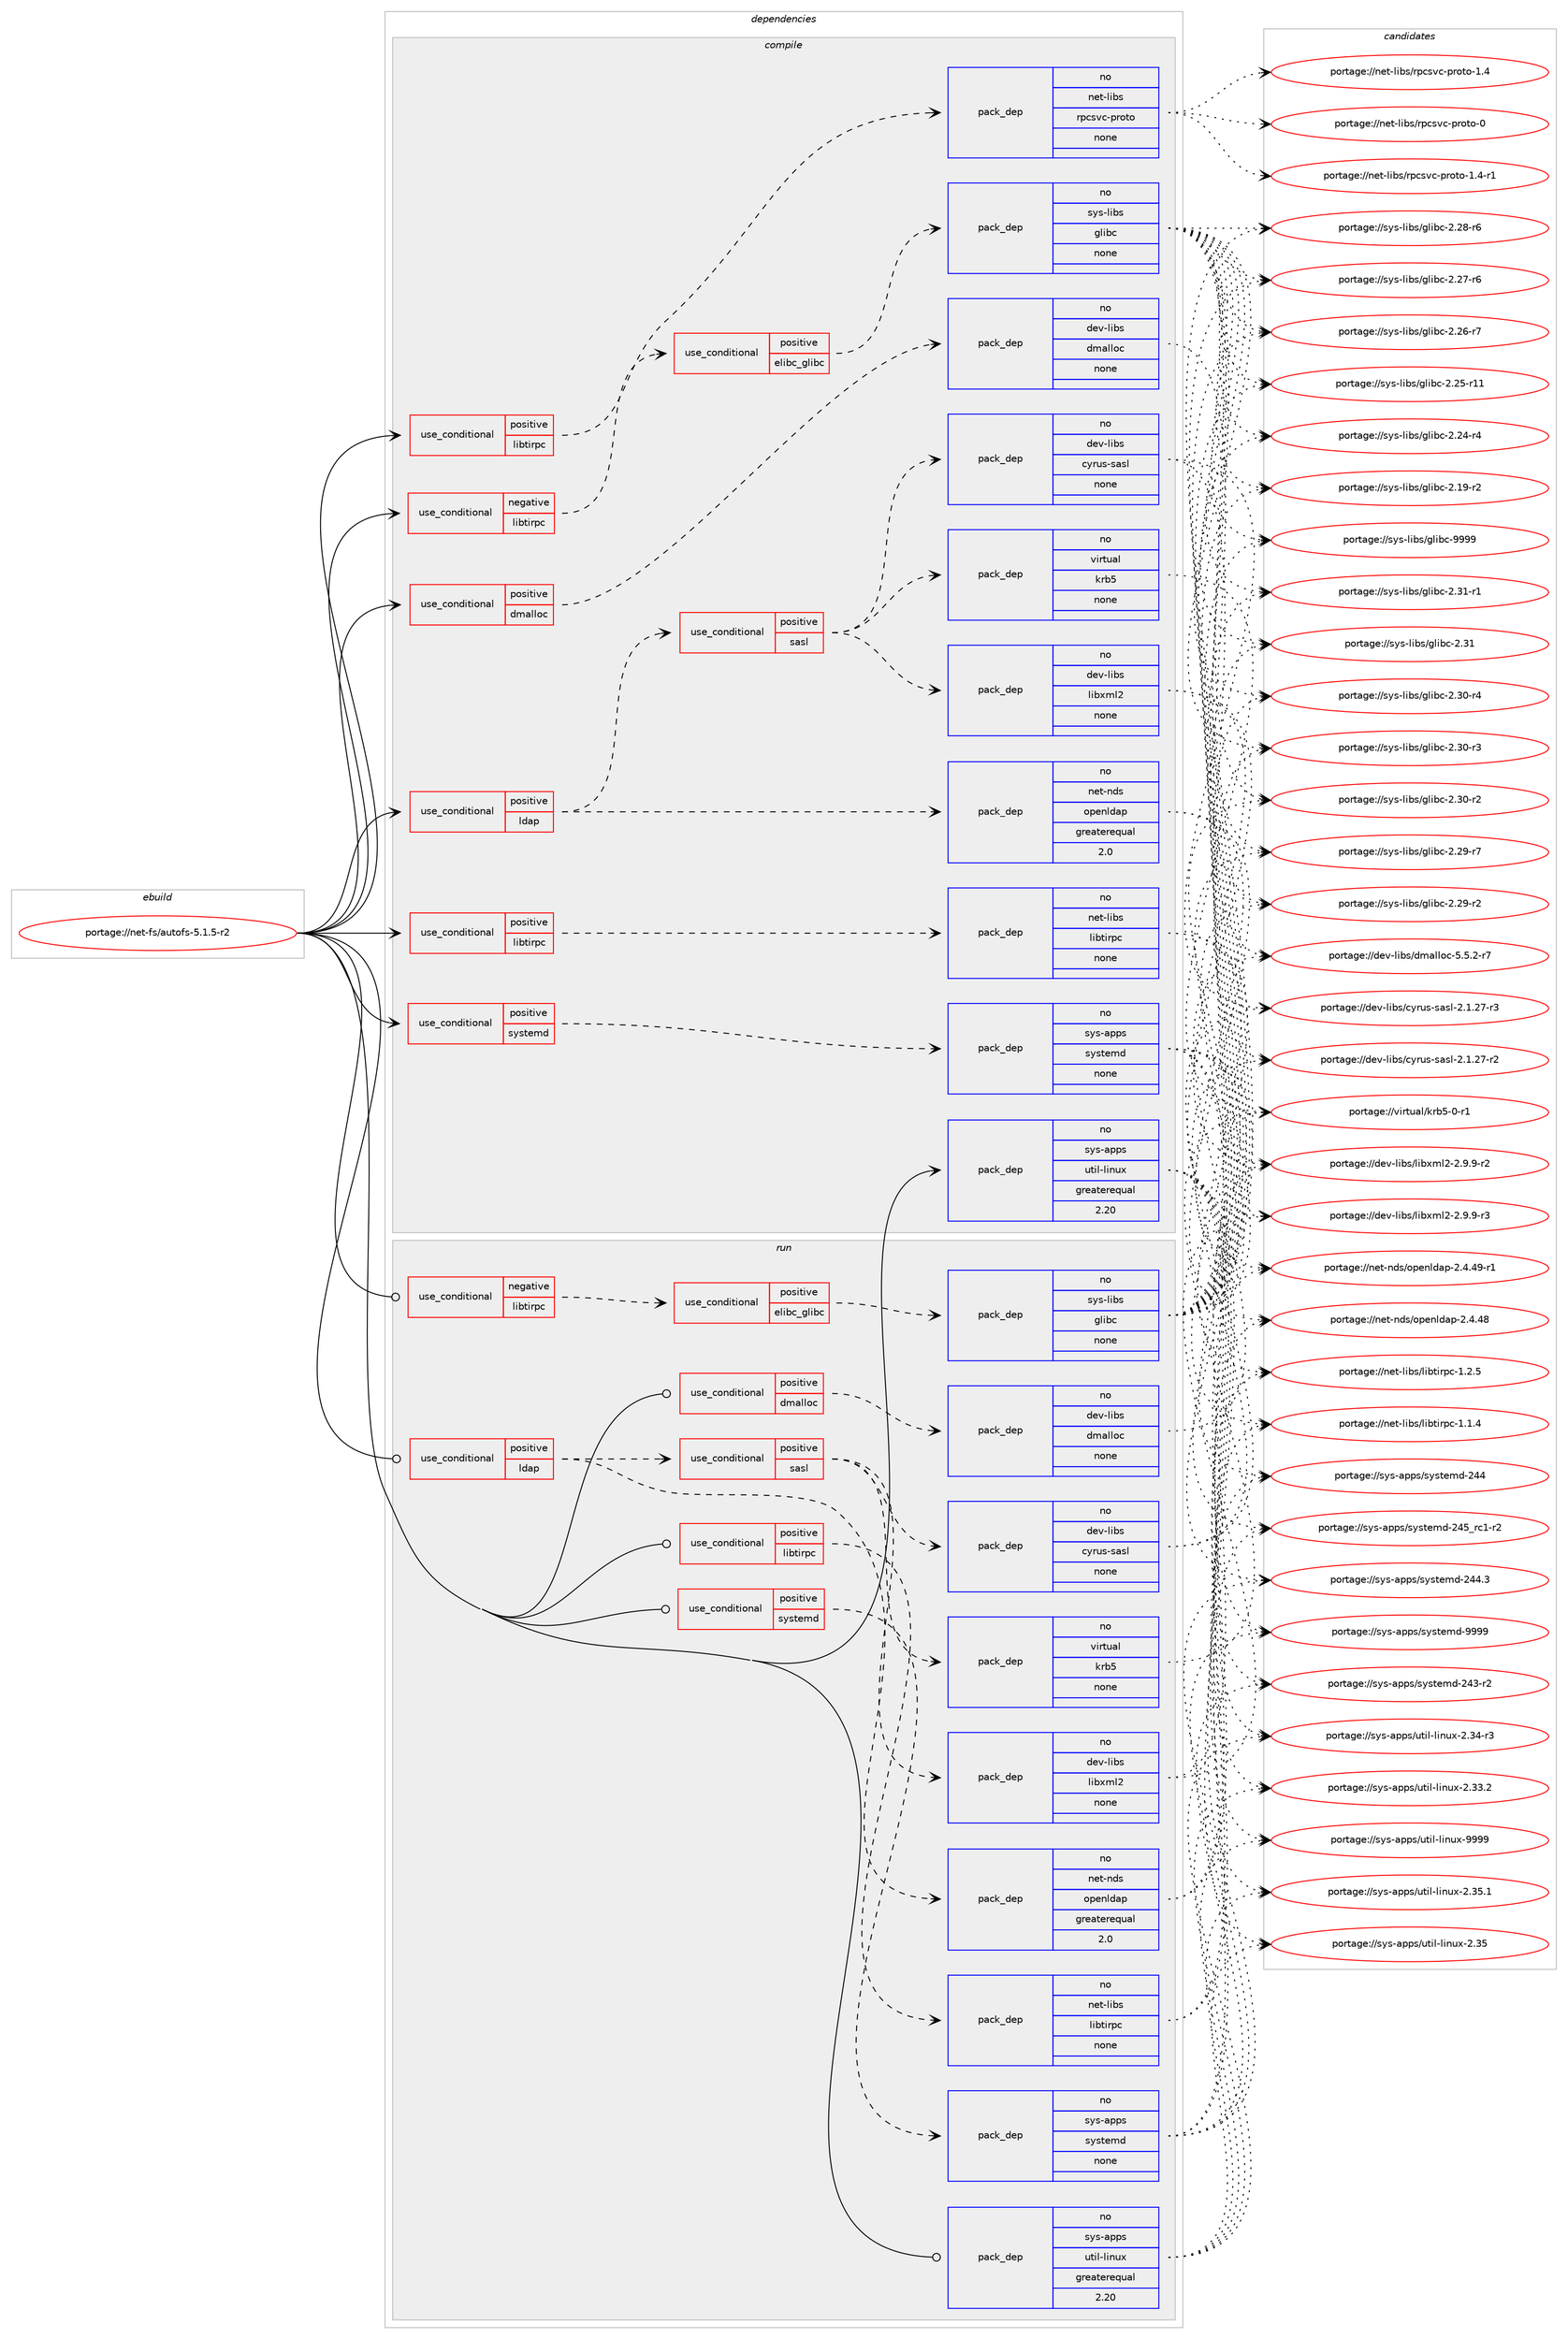 digraph prolog {

# *************
# Graph options
# *************

newrank=true;
concentrate=true;
compound=true;
graph [rankdir=LR,fontname=Helvetica,fontsize=10,ranksep=1.5];#, ranksep=2.5, nodesep=0.2];
edge  [arrowhead=vee];
node  [fontname=Helvetica,fontsize=10];

# **********
# The ebuild
# **********

subgraph cluster_leftcol {
color=gray;
rank=same;
label=<<i>ebuild</i>>;
id [label="portage://net-fs/autofs-5.1.5-r2", color=red, width=4, href="../net-fs/autofs-5.1.5-r2.svg"];
}

# ****************
# The dependencies
# ****************

subgraph cluster_midcol {
color=gray;
label=<<i>dependencies</i>>;
subgraph cluster_compile {
fillcolor="#eeeeee";
style=filled;
label=<<i>compile</i>>;
subgraph cond21529 {
dependency95850 [label=<<TABLE BORDER="0" CELLBORDER="1" CELLSPACING="0" CELLPADDING="4"><TR><TD ROWSPAN="3" CELLPADDING="10">use_conditional</TD></TR><TR><TD>negative</TD></TR><TR><TD>libtirpc</TD></TR></TABLE>>, shape=none, color=red];
subgraph cond21530 {
dependency95851 [label=<<TABLE BORDER="0" CELLBORDER="1" CELLSPACING="0" CELLPADDING="4"><TR><TD ROWSPAN="3" CELLPADDING="10">use_conditional</TD></TR><TR><TD>positive</TD></TR><TR><TD>elibc_glibc</TD></TR></TABLE>>, shape=none, color=red];
subgraph pack72554 {
dependency95852 [label=<<TABLE BORDER="0" CELLBORDER="1" CELLSPACING="0" CELLPADDING="4" WIDTH="220"><TR><TD ROWSPAN="6" CELLPADDING="30">pack_dep</TD></TR><TR><TD WIDTH="110">no</TD></TR><TR><TD>sys-libs</TD></TR><TR><TD>glibc</TD></TR><TR><TD>none</TD></TR><TR><TD></TD></TR></TABLE>>, shape=none, color=blue];
}
dependency95851:e -> dependency95852:w [weight=20,style="dashed",arrowhead="vee"];
}
dependency95850:e -> dependency95851:w [weight=20,style="dashed",arrowhead="vee"];
}
id:e -> dependency95850:w [weight=20,style="solid",arrowhead="vee"];
subgraph cond21531 {
dependency95853 [label=<<TABLE BORDER="0" CELLBORDER="1" CELLSPACING="0" CELLPADDING="4"><TR><TD ROWSPAN="3" CELLPADDING="10">use_conditional</TD></TR><TR><TD>positive</TD></TR><TR><TD>dmalloc</TD></TR></TABLE>>, shape=none, color=red];
subgraph pack72555 {
dependency95854 [label=<<TABLE BORDER="0" CELLBORDER="1" CELLSPACING="0" CELLPADDING="4" WIDTH="220"><TR><TD ROWSPAN="6" CELLPADDING="30">pack_dep</TD></TR><TR><TD WIDTH="110">no</TD></TR><TR><TD>dev-libs</TD></TR><TR><TD>dmalloc</TD></TR><TR><TD>none</TD></TR><TR><TD></TD></TR></TABLE>>, shape=none, color=blue];
}
dependency95853:e -> dependency95854:w [weight=20,style="dashed",arrowhead="vee"];
}
id:e -> dependency95853:w [weight=20,style="solid",arrowhead="vee"];
subgraph cond21532 {
dependency95855 [label=<<TABLE BORDER="0" CELLBORDER="1" CELLSPACING="0" CELLPADDING="4"><TR><TD ROWSPAN="3" CELLPADDING="10">use_conditional</TD></TR><TR><TD>positive</TD></TR><TR><TD>ldap</TD></TR></TABLE>>, shape=none, color=red];
subgraph pack72556 {
dependency95856 [label=<<TABLE BORDER="0" CELLBORDER="1" CELLSPACING="0" CELLPADDING="4" WIDTH="220"><TR><TD ROWSPAN="6" CELLPADDING="30">pack_dep</TD></TR><TR><TD WIDTH="110">no</TD></TR><TR><TD>net-nds</TD></TR><TR><TD>openldap</TD></TR><TR><TD>greaterequal</TD></TR><TR><TD>2.0</TD></TR></TABLE>>, shape=none, color=blue];
}
dependency95855:e -> dependency95856:w [weight=20,style="dashed",arrowhead="vee"];
subgraph cond21533 {
dependency95857 [label=<<TABLE BORDER="0" CELLBORDER="1" CELLSPACING="0" CELLPADDING="4"><TR><TD ROWSPAN="3" CELLPADDING="10">use_conditional</TD></TR><TR><TD>positive</TD></TR><TR><TD>sasl</TD></TR></TABLE>>, shape=none, color=red];
subgraph pack72557 {
dependency95858 [label=<<TABLE BORDER="0" CELLBORDER="1" CELLSPACING="0" CELLPADDING="4" WIDTH="220"><TR><TD ROWSPAN="6" CELLPADDING="30">pack_dep</TD></TR><TR><TD WIDTH="110">no</TD></TR><TR><TD>dev-libs</TD></TR><TR><TD>cyrus-sasl</TD></TR><TR><TD>none</TD></TR><TR><TD></TD></TR></TABLE>>, shape=none, color=blue];
}
dependency95857:e -> dependency95858:w [weight=20,style="dashed",arrowhead="vee"];
subgraph pack72558 {
dependency95859 [label=<<TABLE BORDER="0" CELLBORDER="1" CELLSPACING="0" CELLPADDING="4" WIDTH="220"><TR><TD ROWSPAN="6" CELLPADDING="30">pack_dep</TD></TR><TR><TD WIDTH="110">no</TD></TR><TR><TD>dev-libs</TD></TR><TR><TD>libxml2</TD></TR><TR><TD>none</TD></TR><TR><TD></TD></TR></TABLE>>, shape=none, color=blue];
}
dependency95857:e -> dependency95859:w [weight=20,style="dashed",arrowhead="vee"];
subgraph pack72559 {
dependency95860 [label=<<TABLE BORDER="0" CELLBORDER="1" CELLSPACING="0" CELLPADDING="4" WIDTH="220"><TR><TD ROWSPAN="6" CELLPADDING="30">pack_dep</TD></TR><TR><TD WIDTH="110">no</TD></TR><TR><TD>virtual</TD></TR><TR><TD>krb5</TD></TR><TR><TD>none</TD></TR><TR><TD></TD></TR></TABLE>>, shape=none, color=blue];
}
dependency95857:e -> dependency95860:w [weight=20,style="dashed",arrowhead="vee"];
}
dependency95855:e -> dependency95857:w [weight=20,style="dashed",arrowhead="vee"];
}
id:e -> dependency95855:w [weight=20,style="solid",arrowhead="vee"];
subgraph cond21534 {
dependency95861 [label=<<TABLE BORDER="0" CELLBORDER="1" CELLSPACING="0" CELLPADDING="4"><TR><TD ROWSPAN="3" CELLPADDING="10">use_conditional</TD></TR><TR><TD>positive</TD></TR><TR><TD>libtirpc</TD></TR></TABLE>>, shape=none, color=red];
subgraph pack72560 {
dependency95862 [label=<<TABLE BORDER="0" CELLBORDER="1" CELLSPACING="0" CELLPADDING="4" WIDTH="220"><TR><TD ROWSPAN="6" CELLPADDING="30">pack_dep</TD></TR><TR><TD WIDTH="110">no</TD></TR><TR><TD>net-libs</TD></TR><TR><TD>libtirpc</TD></TR><TR><TD>none</TD></TR><TR><TD></TD></TR></TABLE>>, shape=none, color=blue];
}
dependency95861:e -> dependency95862:w [weight=20,style="dashed",arrowhead="vee"];
}
id:e -> dependency95861:w [weight=20,style="solid",arrowhead="vee"];
subgraph cond21535 {
dependency95863 [label=<<TABLE BORDER="0" CELLBORDER="1" CELLSPACING="0" CELLPADDING="4"><TR><TD ROWSPAN="3" CELLPADDING="10">use_conditional</TD></TR><TR><TD>positive</TD></TR><TR><TD>libtirpc</TD></TR></TABLE>>, shape=none, color=red];
subgraph pack72561 {
dependency95864 [label=<<TABLE BORDER="0" CELLBORDER="1" CELLSPACING="0" CELLPADDING="4" WIDTH="220"><TR><TD ROWSPAN="6" CELLPADDING="30">pack_dep</TD></TR><TR><TD WIDTH="110">no</TD></TR><TR><TD>net-libs</TD></TR><TR><TD>rpcsvc-proto</TD></TR><TR><TD>none</TD></TR><TR><TD></TD></TR></TABLE>>, shape=none, color=blue];
}
dependency95863:e -> dependency95864:w [weight=20,style="dashed",arrowhead="vee"];
}
id:e -> dependency95863:w [weight=20,style="solid",arrowhead="vee"];
subgraph cond21536 {
dependency95865 [label=<<TABLE BORDER="0" CELLBORDER="1" CELLSPACING="0" CELLPADDING="4"><TR><TD ROWSPAN="3" CELLPADDING="10">use_conditional</TD></TR><TR><TD>positive</TD></TR><TR><TD>systemd</TD></TR></TABLE>>, shape=none, color=red];
subgraph pack72562 {
dependency95866 [label=<<TABLE BORDER="0" CELLBORDER="1" CELLSPACING="0" CELLPADDING="4" WIDTH="220"><TR><TD ROWSPAN="6" CELLPADDING="30">pack_dep</TD></TR><TR><TD WIDTH="110">no</TD></TR><TR><TD>sys-apps</TD></TR><TR><TD>systemd</TD></TR><TR><TD>none</TD></TR><TR><TD></TD></TR></TABLE>>, shape=none, color=blue];
}
dependency95865:e -> dependency95866:w [weight=20,style="dashed",arrowhead="vee"];
}
id:e -> dependency95865:w [weight=20,style="solid",arrowhead="vee"];
subgraph pack72563 {
dependency95867 [label=<<TABLE BORDER="0" CELLBORDER="1" CELLSPACING="0" CELLPADDING="4" WIDTH="220"><TR><TD ROWSPAN="6" CELLPADDING="30">pack_dep</TD></TR><TR><TD WIDTH="110">no</TD></TR><TR><TD>sys-apps</TD></TR><TR><TD>util-linux</TD></TR><TR><TD>greaterequal</TD></TR><TR><TD>2.20</TD></TR></TABLE>>, shape=none, color=blue];
}
id:e -> dependency95867:w [weight=20,style="solid",arrowhead="vee"];
}
subgraph cluster_compileandrun {
fillcolor="#eeeeee";
style=filled;
label=<<i>compile and run</i>>;
}
subgraph cluster_run {
fillcolor="#eeeeee";
style=filled;
label=<<i>run</i>>;
subgraph cond21537 {
dependency95868 [label=<<TABLE BORDER="0" CELLBORDER="1" CELLSPACING="0" CELLPADDING="4"><TR><TD ROWSPAN="3" CELLPADDING="10">use_conditional</TD></TR><TR><TD>negative</TD></TR><TR><TD>libtirpc</TD></TR></TABLE>>, shape=none, color=red];
subgraph cond21538 {
dependency95869 [label=<<TABLE BORDER="0" CELLBORDER="1" CELLSPACING="0" CELLPADDING="4"><TR><TD ROWSPAN="3" CELLPADDING="10">use_conditional</TD></TR><TR><TD>positive</TD></TR><TR><TD>elibc_glibc</TD></TR></TABLE>>, shape=none, color=red];
subgraph pack72564 {
dependency95870 [label=<<TABLE BORDER="0" CELLBORDER="1" CELLSPACING="0" CELLPADDING="4" WIDTH="220"><TR><TD ROWSPAN="6" CELLPADDING="30">pack_dep</TD></TR><TR><TD WIDTH="110">no</TD></TR><TR><TD>sys-libs</TD></TR><TR><TD>glibc</TD></TR><TR><TD>none</TD></TR><TR><TD></TD></TR></TABLE>>, shape=none, color=blue];
}
dependency95869:e -> dependency95870:w [weight=20,style="dashed",arrowhead="vee"];
}
dependency95868:e -> dependency95869:w [weight=20,style="dashed",arrowhead="vee"];
}
id:e -> dependency95868:w [weight=20,style="solid",arrowhead="odot"];
subgraph cond21539 {
dependency95871 [label=<<TABLE BORDER="0" CELLBORDER="1" CELLSPACING="0" CELLPADDING="4"><TR><TD ROWSPAN="3" CELLPADDING="10">use_conditional</TD></TR><TR><TD>positive</TD></TR><TR><TD>dmalloc</TD></TR></TABLE>>, shape=none, color=red];
subgraph pack72565 {
dependency95872 [label=<<TABLE BORDER="0" CELLBORDER="1" CELLSPACING="0" CELLPADDING="4" WIDTH="220"><TR><TD ROWSPAN="6" CELLPADDING="30">pack_dep</TD></TR><TR><TD WIDTH="110">no</TD></TR><TR><TD>dev-libs</TD></TR><TR><TD>dmalloc</TD></TR><TR><TD>none</TD></TR><TR><TD></TD></TR></TABLE>>, shape=none, color=blue];
}
dependency95871:e -> dependency95872:w [weight=20,style="dashed",arrowhead="vee"];
}
id:e -> dependency95871:w [weight=20,style="solid",arrowhead="odot"];
subgraph cond21540 {
dependency95873 [label=<<TABLE BORDER="0" CELLBORDER="1" CELLSPACING="0" CELLPADDING="4"><TR><TD ROWSPAN="3" CELLPADDING="10">use_conditional</TD></TR><TR><TD>positive</TD></TR><TR><TD>ldap</TD></TR></TABLE>>, shape=none, color=red];
subgraph pack72566 {
dependency95874 [label=<<TABLE BORDER="0" CELLBORDER="1" CELLSPACING="0" CELLPADDING="4" WIDTH="220"><TR><TD ROWSPAN="6" CELLPADDING="30">pack_dep</TD></TR><TR><TD WIDTH="110">no</TD></TR><TR><TD>net-nds</TD></TR><TR><TD>openldap</TD></TR><TR><TD>greaterequal</TD></TR><TR><TD>2.0</TD></TR></TABLE>>, shape=none, color=blue];
}
dependency95873:e -> dependency95874:w [weight=20,style="dashed",arrowhead="vee"];
subgraph cond21541 {
dependency95875 [label=<<TABLE BORDER="0" CELLBORDER="1" CELLSPACING="0" CELLPADDING="4"><TR><TD ROWSPAN="3" CELLPADDING="10">use_conditional</TD></TR><TR><TD>positive</TD></TR><TR><TD>sasl</TD></TR></TABLE>>, shape=none, color=red];
subgraph pack72567 {
dependency95876 [label=<<TABLE BORDER="0" CELLBORDER="1" CELLSPACING="0" CELLPADDING="4" WIDTH="220"><TR><TD ROWSPAN="6" CELLPADDING="30">pack_dep</TD></TR><TR><TD WIDTH="110">no</TD></TR><TR><TD>dev-libs</TD></TR><TR><TD>cyrus-sasl</TD></TR><TR><TD>none</TD></TR><TR><TD></TD></TR></TABLE>>, shape=none, color=blue];
}
dependency95875:e -> dependency95876:w [weight=20,style="dashed",arrowhead="vee"];
subgraph pack72568 {
dependency95877 [label=<<TABLE BORDER="0" CELLBORDER="1" CELLSPACING="0" CELLPADDING="4" WIDTH="220"><TR><TD ROWSPAN="6" CELLPADDING="30">pack_dep</TD></TR><TR><TD WIDTH="110">no</TD></TR><TR><TD>dev-libs</TD></TR><TR><TD>libxml2</TD></TR><TR><TD>none</TD></TR><TR><TD></TD></TR></TABLE>>, shape=none, color=blue];
}
dependency95875:e -> dependency95877:w [weight=20,style="dashed",arrowhead="vee"];
subgraph pack72569 {
dependency95878 [label=<<TABLE BORDER="0" CELLBORDER="1" CELLSPACING="0" CELLPADDING="4" WIDTH="220"><TR><TD ROWSPAN="6" CELLPADDING="30">pack_dep</TD></TR><TR><TD WIDTH="110">no</TD></TR><TR><TD>virtual</TD></TR><TR><TD>krb5</TD></TR><TR><TD>none</TD></TR><TR><TD></TD></TR></TABLE>>, shape=none, color=blue];
}
dependency95875:e -> dependency95878:w [weight=20,style="dashed",arrowhead="vee"];
}
dependency95873:e -> dependency95875:w [weight=20,style="dashed",arrowhead="vee"];
}
id:e -> dependency95873:w [weight=20,style="solid",arrowhead="odot"];
subgraph cond21542 {
dependency95879 [label=<<TABLE BORDER="0" CELLBORDER="1" CELLSPACING="0" CELLPADDING="4"><TR><TD ROWSPAN="3" CELLPADDING="10">use_conditional</TD></TR><TR><TD>positive</TD></TR><TR><TD>libtirpc</TD></TR></TABLE>>, shape=none, color=red];
subgraph pack72570 {
dependency95880 [label=<<TABLE BORDER="0" CELLBORDER="1" CELLSPACING="0" CELLPADDING="4" WIDTH="220"><TR><TD ROWSPAN="6" CELLPADDING="30">pack_dep</TD></TR><TR><TD WIDTH="110">no</TD></TR><TR><TD>net-libs</TD></TR><TR><TD>libtirpc</TD></TR><TR><TD>none</TD></TR><TR><TD></TD></TR></TABLE>>, shape=none, color=blue];
}
dependency95879:e -> dependency95880:w [weight=20,style="dashed",arrowhead="vee"];
}
id:e -> dependency95879:w [weight=20,style="solid",arrowhead="odot"];
subgraph cond21543 {
dependency95881 [label=<<TABLE BORDER="0" CELLBORDER="1" CELLSPACING="0" CELLPADDING="4"><TR><TD ROWSPAN="3" CELLPADDING="10">use_conditional</TD></TR><TR><TD>positive</TD></TR><TR><TD>systemd</TD></TR></TABLE>>, shape=none, color=red];
subgraph pack72571 {
dependency95882 [label=<<TABLE BORDER="0" CELLBORDER="1" CELLSPACING="0" CELLPADDING="4" WIDTH="220"><TR><TD ROWSPAN="6" CELLPADDING="30">pack_dep</TD></TR><TR><TD WIDTH="110">no</TD></TR><TR><TD>sys-apps</TD></TR><TR><TD>systemd</TD></TR><TR><TD>none</TD></TR><TR><TD></TD></TR></TABLE>>, shape=none, color=blue];
}
dependency95881:e -> dependency95882:w [weight=20,style="dashed",arrowhead="vee"];
}
id:e -> dependency95881:w [weight=20,style="solid",arrowhead="odot"];
subgraph pack72572 {
dependency95883 [label=<<TABLE BORDER="0" CELLBORDER="1" CELLSPACING="0" CELLPADDING="4" WIDTH="220"><TR><TD ROWSPAN="6" CELLPADDING="30">pack_dep</TD></TR><TR><TD WIDTH="110">no</TD></TR><TR><TD>sys-apps</TD></TR><TR><TD>util-linux</TD></TR><TR><TD>greaterequal</TD></TR><TR><TD>2.20</TD></TR></TABLE>>, shape=none, color=blue];
}
id:e -> dependency95883:w [weight=20,style="solid",arrowhead="odot"];
}
}

# **************
# The candidates
# **************

subgraph cluster_choices {
rank=same;
color=gray;
label=<<i>candidates</i>>;

subgraph choice72554 {
color=black;
nodesep=1;
choice11512111545108105981154710310810598994557575757 [label="portage://sys-libs/glibc-9999", color=red, width=4,href="../sys-libs/glibc-9999.svg"];
choice115121115451081059811547103108105989945504651494511449 [label="portage://sys-libs/glibc-2.31-r1", color=red, width=4,href="../sys-libs/glibc-2.31-r1.svg"];
choice11512111545108105981154710310810598994550465149 [label="portage://sys-libs/glibc-2.31", color=red, width=4,href="../sys-libs/glibc-2.31.svg"];
choice115121115451081059811547103108105989945504651484511452 [label="portage://sys-libs/glibc-2.30-r4", color=red, width=4,href="../sys-libs/glibc-2.30-r4.svg"];
choice115121115451081059811547103108105989945504651484511451 [label="portage://sys-libs/glibc-2.30-r3", color=red, width=4,href="../sys-libs/glibc-2.30-r3.svg"];
choice115121115451081059811547103108105989945504651484511450 [label="portage://sys-libs/glibc-2.30-r2", color=red, width=4,href="../sys-libs/glibc-2.30-r2.svg"];
choice115121115451081059811547103108105989945504650574511455 [label="portage://sys-libs/glibc-2.29-r7", color=red, width=4,href="../sys-libs/glibc-2.29-r7.svg"];
choice115121115451081059811547103108105989945504650574511450 [label="portage://sys-libs/glibc-2.29-r2", color=red, width=4,href="../sys-libs/glibc-2.29-r2.svg"];
choice115121115451081059811547103108105989945504650564511454 [label="portage://sys-libs/glibc-2.28-r6", color=red, width=4,href="../sys-libs/glibc-2.28-r6.svg"];
choice115121115451081059811547103108105989945504650554511454 [label="portage://sys-libs/glibc-2.27-r6", color=red, width=4,href="../sys-libs/glibc-2.27-r6.svg"];
choice115121115451081059811547103108105989945504650544511455 [label="portage://sys-libs/glibc-2.26-r7", color=red, width=4,href="../sys-libs/glibc-2.26-r7.svg"];
choice11512111545108105981154710310810598994550465053451144949 [label="portage://sys-libs/glibc-2.25-r11", color=red, width=4,href="../sys-libs/glibc-2.25-r11.svg"];
choice115121115451081059811547103108105989945504650524511452 [label="portage://sys-libs/glibc-2.24-r4", color=red, width=4,href="../sys-libs/glibc-2.24-r4.svg"];
choice115121115451081059811547103108105989945504649574511450 [label="portage://sys-libs/glibc-2.19-r2", color=red, width=4,href="../sys-libs/glibc-2.19-r2.svg"];
dependency95852:e -> choice11512111545108105981154710310810598994557575757:w [style=dotted,weight="100"];
dependency95852:e -> choice115121115451081059811547103108105989945504651494511449:w [style=dotted,weight="100"];
dependency95852:e -> choice11512111545108105981154710310810598994550465149:w [style=dotted,weight="100"];
dependency95852:e -> choice115121115451081059811547103108105989945504651484511452:w [style=dotted,weight="100"];
dependency95852:e -> choice115121115451081059811547103108105989945504651484511451:w [style=dotted,weight="100"];
dependency95852:e -> choice115121115451081059811547103108105989945504651484511450:w [style=dotted,weight="100"];
dependency95852:e -> choice115121115451081059811547103108105989945504650574511455:w [style=dotted,weight="100"];
dependency95852:e -> choice115121115451081059811547103108105989945504650574511450:w [style=dotted,weight="100"];
dependency95852:e -> choice115121115451081059811547103108105989945504650564511454:w [style=dotted,weight="100"];
dependency95852:e -> choice115121115451081059811547103108105989945504650554511454:w [style=dotted,weight="100"];
dependency95852:e -> choice115121115451081059811547103108105989945504650544511455:w [style=dotted,weight="100"];
dependency95852:e -> choice11512111545108105981154710310810598994550465053451144949:w [style=dotted,weight="100"];
dependency95852:e -> choice115121115451081059811547103108105989945504650524511452:w [style=dotted,weight="100"];
dependency95852:e -> choice115121115451081059811547103108105989945504649574511450:w [style=dotted,weight="100"];
}
subgraph choice72555 {
color=black;
nodesep=1;
choice10010111845108105981154710010997108108111994553465346504511455 [label="portage://dev-libs/dmalloc-5.5.2-r7", color=red, width=4,href="../dev-libs/dmalloc-5.5.2-r7.svg"];
dependency95854:e -> choice10010111845108105981154710010997108108111994553465346504511455:w [style=dotted,weight="100"];
}
subgraph choice72556 {
color=black;
nodesep=1;
choice110101116451101001154711111210111010810097112455046524652574511449 [label="portage://net-nds/openldap-2.4.49-r1", color=red, width=4,href="../net-nds/openldap-2.4.49-r1.svg"];
choice11010111645110100115471111121011101081009711245504652465256 [label="portage://net-nds/openldap-2.4.48", color=red, width=4,href="../net-nds/openldap-2.4.48.svg"];
dependency95856:e -> choice110101116451101001154711111210111010810097112455046524652574511449:w [style=dotted,weight="100"];
dependency95856:e -> choice11010111645110100115471111121011101081009711245504652465256:w [style=dotted,weight="100"];
}
subgraph choice72557 {
color=black;
nodesep=1;
choice100101118451081059811547991211141171154511597115108455046494650554511451 [label="portage://dev-libs/cyrus-sasl-2.1.27-r3", color=red, width=4,href="../dev-libs/cyrus-sasl-2.1.27-r3.svg"];
choice100101118451081059811547991211141171154511597115108455046494650554511450 [label="portage://dev-libs/cyrus-sasl-2.1.27-r2", color=red, width=4,href="../dev-libs/cyrus-sasl-2.1.27-r2.svg"];
dependency95858:e -> choice100101118451081059811547991211141171154511597115108455046494650554511451:w [style=dotted,weight="100"];
dependency95858:e -> choice100101118451081059811547991211141171154511597115108455046494650554511450:w [style=dotted,weight="100"];
}
subgraph choice72558 {
color=black;
nodesep=1;
choice10010111845108105981154710810598120109108504550465746574511451 [label="portage://dev-libs/libxml2-2.9.9-r3", color=red, width=4,href="../dev-libs/libxml2-2.9.9-r3.svg"];
choice10010111845108105981154710810598120109108504550465746574511450 [label="portage://dev-libs/libxml2-2.9.9-r2", color=red, width=4,href="../dev-libs/libxml2-2.9.9-r2.svg"];
dependency95859:e -> choice10010111845108105981154710810598120109108504550465746574511451:w [style=dotted,weight="100"];
dependency95859:e -> choice10010111845108105981154710810598120109108504550465746574511450:w [style=dotted,weight="100"];
}
subgraph choice72559 {
color=black;
nodesep=1;
choice1181051141161179710847107114985345484511449 [label="portage://virtual/krb5-0-r1", color=red, width=4,href="../virtual/krb5-0-r1.svg"];
dependency95860:e -> choice1181051141161179710847107114985345484511449:w [style=dotted,weight="100"];
}
subgraph choice72560 {
color=black;
nodesep=1;
choice1101011164510810598115471081059811610511411299454946504653 [label="portage://net-libs/libtirpc-1.2.5", color=red, width=4,href="../net-libs/libtirpc-1.2.5.svg"];
choice1101011164510810598115471081059811610511411299454946494652 [label="portage://net-libs/libtirpc-1.1.4", color=red, width=4,href="../net-libs/libtirpc-1.1.4.svg"];
dependency95862:e -> choice1101011164510810598115471081059811610511411299454946504653:w [style=dotted,weight="100"];
dependency95862:e -> choice1101011164510810598115471081059811610511411299454946494652:w [style=dotted,weight="100"];
}
subgraph choice72561 {
color=black;
nodesep=1;
choice110101116451081059811547114112991151189945112114111116111454946524511449 [label="portage://net-libs/rpcsvc-proto-1.4-r1", color=red, width=4,href="../net-libs/rpcsvc-proto-1.4-r1.svg"];
choice11010111645108105981154711411299115118994511211411111611145494652 [label="portage://net-libs/rpcsvc-proto-1.4", color=red, width=4,href="../net-libs/rpcsvc-proto-1.4.svg"];
choice1101011164510810598115471141129911511899451121141111161114548 [label="portage://net-libs/rpcsvc-proto-0", color=red, width=4,href="../net-libs/rpcsvc-proto-0.svg"];
dependency95864:e -> choice110101116451081059811547114112991151189945112114111116111454946524511449:w [style=dotted,weight="100"];
dependency95864:e -> choice11010111645108105981154711411299115118994511211411111611145494652:w [style=dotted,weight="100"];
dependency95864:e -> choice1101011164510810598115471141129911511899451121141111161114548:w [style=dotted,weight="100"];
}
subgraph choice72562 {
color=black;
nodesep=1;
choice1151211154597112112115471151211151161011091004557575757 [label="portage://sys-apps/systemd-9999", color=red, width=4,href="../sys-apps/systemd-9999.svg"];
choice115121115459711211211547115121115116101109100455052539511499494511450 [label="portage://sys-apps/systemd-245_rc1-r2", color=red, width=4,href="../sys-apps/systemd-245_rc1-r2.svg"];
choice115121115459711211211547115121115116101109100455052524651 [label="portage://sys-apps/systemd-244.3", color=red, width=4,href="../sys-apps/systemd-244.3.svg"];
choice11512111545971121121154711512111511610110910045505252 [label="portage://sys-apps/systemd-244", color=red, width=4,href="../sys-apps/systemd-244.svg"];
choice115121115459711211211547115121115116101109100455052514511450 [label="portage://sys-apps/systemd-243-r2", color=red, width=4,href="../sys-apps/systemd-243-r2.svg"];
dependency95866:e -> choice1151211154597112112115471151211151161011091004557575757:w [style=dotted,weight="100"];
dependency95866:e -> choice115121115459711211211547115121115116101109100455052539511499494511450:w [style=dotted,weight="100"];
dependency95866:e -> choice115121115459711211211547115121115116101109100455052524651:w [style=dotted,weight="100"];
dependency95866:e -> choice11512111545971121121154711512111511610110910045505252:w [style=dotted,weight="100"];
dependency95866:e -> choice115121115459711211211547115121115116101109100455052514511450:w [style=dotted,weight="100"];
}
subgraph choice72563 {
color=black;
nodesep=1;
choice115121115459711211211547117116105108451081051101171204557575757 [label="portage://sys-apps/util-linux-9999", color=red, width=4,href="../sys-apps/util-linux-9999.svg"];
choice1151211154597112112115471171161051084510810511011712045504651534649 [label="portage://sys-apps/util-linux-2.35.1", color=red, width=4,href="../sys-apps/util-linux-2.35.1.svg"];
choice115121115459711211211547117116105108451081051101171204550465153 [label="portage://sys-apps/util-linux-2.35", color=red, width=4,href="../sys-apps/util-linux-2.35.svg"];
choice1151211154597112112115471171161051084510810511011712045504651524511451 [label="portage://sys-apps/util-linux-2.34-r3", color=red, width=4,href="../sys-apps/util-linux-2.34-r3.svg"];
choice1151211154597112112115471171161051084510810511011712045504651514650 [label="portage://sys-apps/util-linux-2.33.2", color=red, width=4,href="../sys-apps/util-linux-2.33.2.svg"];
dependency95867:e -> choice115121115459711211211547117116105108451081051101171204557575757:w [style=dotted,weight="100"];
dependency95867:e -> choice1151211154597112112115471171161051084510810511011712045504651534649:w [style=dotted,weight="100"];
dependency95867:e -> choice115121115459711211211547117116105108451081051101171204550465153:w [style=dotted,weight="100"];
dependency95867:e -> choice1151211154597112112115471171161051084510810511011712045504651524511451:w [style=dotted,weight="100"];
dependency95867:e -> choice1151211154597112112115471171161051084510810511011712045504651514650:w [style=dotted,weight="100"];
}
subgraph choice72564 {
color=black;
nodesep=1;
choice11512111545108105981154710310810598994557575757 [label="portage://sys-libs/glibc-9999", color=red, width=4,href="../sys-libs/glibc-9999.svg"];
choice115121115451081059811547103108105989945504651494511449 [label="portage://sys-libs/glibc-2.31-r1", color=red, width=4,href="../sys-libs/glibc-2.31-r1.svg"];
choice11512111545108105981154710310810598994550465149 [label="portage://sys-libs/glibc-2.31", color=red, width=4,href="../sys-libs/glibc-2.31.svg"];
choice115121115451081059811547103108105989945504651484511452 [label="portage://sys-libs/glibc-2.30-r4", color=red, width=4,href="../sys-libs/glibc-2.30-r4.svg"];
choice115121115451081059811547103108105989945504651484511451 [label="portage://sys-libs/glibc-2.30-r3", color=red, width=4,href="../sys-libs/glibc-2.30-r3.svg"];
choice115121115451081059811547103108105989945504651484511450 [label="portage://sys-libs/glibc-2.30-r2", color=red, width=4,href="../sys-libs/glibc-2.30-r2.svg"];
choice115121115451081059811547103108105989945504650574511455 [label="portage://sys-libs/glibc-2.29-r7", color=red, width=4,href="../sys-libs/glibc-2.29-r7.svg"];
choice115121115451081059811547103108105989945504650574511450 [label="portage://sys-libs/glibc-2.29-r2", color=red, width=4,href="../sys-libs/glibc-2.29-r2.svg"];
choice115121115451081059811547103108105989945504650564511454 [label="portage://sys-libs/glibc-2.28-r6", color=red, width=4,href="../sys-libs/glibc-2.28-r6.svg"];
choice115121115451081059811547103108105989945504650554511454 [label="portage://sys-libs/glibc-2.27-r6", color=red, width=4,href="../sys-libs/glibc-2.27-r6.svg"];
choice115121115451081059811547103108105989945504650544511455 [label="portage://sys-libs/glibc-2.26-r7", color=red, width=4,href="../sys-libs/glibc-2.26-r7.svg"];
choice11512111545108105981154710310810598994550465053451144949 [label="portage://sys-libs/glibc-2.25-r11", color=red, width=4,href="../sys-libs/glibc-2.25-r11.svg"];
choice115121115451081059811547103108105989945504650524511452 [label="portage://sys-libs/glibc-2.24-r4", color=red, width=4,href="../sys-libs/glibc-2.24-r4.svg"];
choice115121115451081059811547103108105989945504649574511450 [label="portage://sys-libs/glibc-2.19-r2", color=red, width=4,href="../sys-libs/glibc-2.19-r2.svg"];
dependency95870:e -> choice11512111545108105981154710310810598994557575757:w [style=dotted,weight="100"];
dependency95870:e -> choice115121115451081059811547103108105989945504651494511449:w [style=dotted,weight="100"];
dependency95870:e -> choice11512111545108105981154710310810598994550465149:w [style=dotted,weight="100"];
dependency95870:e -> choice115121115451081059811547103108105989945504651484511452:w [style=dotted,weight="100"];
dependency95870:e -> choice115121115451081059811547103108105989945504651484511451:w [style=dotted,weight="100"];
dependency95870:e -> choice115121115451081059811547103108105989945504651484511450:w [style=dotted,weight="100"];
dependency95870:e -> choice115121115451081059811547103108105989945504650574511455:w [style=dotted,weight="100"];
dependency95870:e -> choice115121115451081059811547103108105989945504650574511450:w [style=dotted,weight="100"];
dependency95870:e -> choice115121115451081059811547103108105989945504650564511454:w [style=dotted,weight="100"];
dependency95870:e -> choice115121115451081059811547103108105989945504650554511454:w [style=dotted,weight="100"];
dependency95870:e -> choice115121115451081059811547103108105989945504650544511455:w [style=dotted,weight="100"];
dependency95870:e -> choice11512111545108105981154710310810598994550465053451144949:w [style=dotted,weight="100"];
dependency95870:e -> choice115121115451081059811547103108105989945504650524511452:w [style=dotted,weight="100"];
dependency95870:e -> choice115121115451081059811547103108105989945504649574511450:w [style=dotted,weight="100"];
}
subgraph choice72565 {
color=black;
nodesep=1;
choice10010111845108105981154710010997108108111994553465346504511455 [label="portage://dev-libs/dmalloc-5.5.2-r7", color=red, width=4,href="../dev-libs/dmalloc-5.5.2-r7.svg"];
dependency95872:e -> choice10010111845108105981154710010997108108111994553465346504511455:w [style=dotted,weight="100"];
}
subgraph choice72566 {
color=black;
nodesep=1;
choice110101116451101001154711111210111010810097112455046524652574511449 [label="portage://net-nds/openldap-2.4.49-r1", color=red, width=4,href="../net-nds/openldap-2.4.49-r1.svg"];
choice11010111645110100115471111121011101081009711245504652465256 [label="portage://net-nds/openldap-2.4.48", color=red, width=4,href="../net-nds/openldap-2.4.48.svg"];
dependency95874:e -> choice110101116451101001154711111210111010810097112455046524652574511449:w [style=dotted,weight="100"];
dependency95874:e -> choice11010111645110100115471111121011101081009711245504652465256:w [style=dotted,weight="100"];
}
subgraph choice72567 {
color=black;
nodesep=1;
choice100101118451081059811547991211141171154511597115108455046494650554511451 [label="portage://dev-libs/cyrus-sasl-2.1.27-r3", color=red, width=4,href="../dev-libs/cyrus-sasl-2.1.27-r3.svg"];
choice100101118451081059811547991211141171154511597115108455046494650554511450 [label="portage://dev-libs/cyrus-sasl-2.1.27-r2", color=red, width=4,href="../dev-libs/cyrus-sasl-2.1.27-r2.svg"];
dependency95876:e -> choice100101118451081059811547991211141171154511597115108455046494650554511451:w [style=dotted,weight="100"];
dependency95876:e -> choice100101118451081059811547991211141171154511597115108455046494650554511450:w [style=dotted,weight="100"];
}
subgraph choice72568 {
color=black;
nodesep=1;
choice10010111845108105981154710810598120109108504550465746574511451 [label="portage://dev-libs/libxml2-2.9.9-r3", color=red, width=4,href="../dev-libs/libxml2-2.9.9-r3.svg"];
choice10010111845108105981154710810598120109108504550465746574511450 [label="portage://dev-libs/libxml2-2.9.9-r2", color=red, width=4,href="../dev-libs/libxml2-2.9.9-r2.svg"];
dependency95877:e -> choice10010111845108105981154710810598120109108504550465746574511451:w [style=dotted,weight="100"];
dependency95877:e -> choice10010111845108105981154710810598120109108504550465746574511450:w [style=dotted,weight="100"];
}
subgraph choice72569 {
color=black;
nodesep=1;
choice1181051141161179710847107114985345484511449 [label="portage://virtual/krb5-0-r1", color=red, width=4,href="../virtual/krb5-0-r1.svg"];
dependency95878:e -> choice1181051141161179710847107114985345484511449:w [style=dotted,weight="100"];
}
subgraph choice72570 {
color=black;
nodesep=1;
choice1101011164510810598115471081059811610511411299454946504653 [label="portage://net-libs/libtirpc-1.2.5", color=red, width=4,href="../net-libs/libtirpc-1.2.5.svg"];
choice1101011164510810598115471081059811610511411299454946494652 [label="portage://net-libs/libtirpc-1.1.4", color=red, width=4,href="../net-libs/libtirpc-1.1.4.svg"];
dependency95880:e -> choice1101011164510810598115471081059811610511411299454946504653:w [style=dotted,weight="100"];
dependency95880:e -> choice1101011164510810598115471081059811610511411299454946494652:w [style=dotted,weight="100"];
}
subgraph choice72571 {
color=black;
nodesep=1;
choice1151211154597112112115471151211151161011091004557575757 [label="portage://sys-apps/systemd-9999", color=red, width=4,href="../sys-apps/systemd-9999.svg"];
choice115121115459711211211547115121115116101109100455052539511499494511450 [label="portage://sys-apps/systemd-245_rc1-r2", color=red, width=4,href="../sys-apps/systemd-245_rc1-r2.svg"];
choice115121115459711211211547115121115116101109100455052524651 [label="portage://sys-apps/systemd-244.3", color=red, width=4,href="../sys-apps/systemd-244.3.svg"];
choice11512111545971121121154711512111511610110910045505252 [label="portage://sys-apps/systemd-244", color=red, width=4,href="../sys-apps/systemd-244.svg"];
choice115121115459711211211547115121115116101109100455052514511450 [label="portage://sys-apps/systemd-243-r2", color=red, width=4,href="../sys-apps/systemd-243-r2.svg"];
dependency95882:e -> choice1151211154597112112115471151211151161011091004557575757:w [style=dotted,weight="100"];
dependency95882:e -> choice115121115459711211211547115121115116101109100455052539511499494511450:w [style=dotted,weight="100"];
dependency95882:e -> choice115121115459711211211547115121115116101109100455052524651:w [style=dotted,weight="100"];
dependency95882:e -> choice11512111545971121121154711512111511610110910045505252:w [style=dotted,weight="100"];
dependency95882:e -> choice115121115459711211211547115121115116101109100455052514511450:w [style=dotted,weight="100"];
}
subgraph choice72572 {
color=black;
nodesep=1;
choice115121115459711211211547117116105108451081051101171204557575757 [label="portage://sys-apps/util-linux-9999", color=red, width=4,href="../sys-apps/util-linux-9999.svg"];
choice1151211154597112112115471171161051084510810511011712045504651534649 [label="portage://sys-apps/util-linux-2.35.1", color=red, width=4,href="../sys-apps/util-linux-2.35.1.svg"];
choice115121115459711211211547117116105108451081051101171204550465153 [label="portage://sys-apps/util-linux-2.35", color=red, width=4,href="../sys-apps/util-linux-2.35.svg"];
choice1151211154597112112115471171161051084510810511011712045504651524511451 [label="portage://sys-apps/util-linux-2.34-r3", color=red, width=4,href="../sys-apps/util-linux-2.34-r3.svg"];
choice1151211154597112112115471171161051084510810511011712045504651514650 [label="portage://sys-apps/util-linux-2.33.2", color=red, width=4,href="../sys-apps/util-linux-2.33.2.svg"];
dependency95883:e -> choice115121115459711211211547117116105108451081051101171204557575757:w [style=dotted,weight="100"];
dependency95883:e -> choice1151211154597112112115471171161051084510810511011712045504651534649:w [style=dotted,weight="100"];
dependency95883:e -> choice115121115459711211211547117116105108451081051101171204550465153:w [style=dotted,weight="100"];
dependency95883:e -> choice1151211154597112112115471171161051084510810511011712045504651524511451:w [style=dotted,weight="100"];
dependency95883:e -> choice1151211154597112112115471171161051084510810511011712045504651514650:w [style=dotted,weight="100"];
}
}

}
